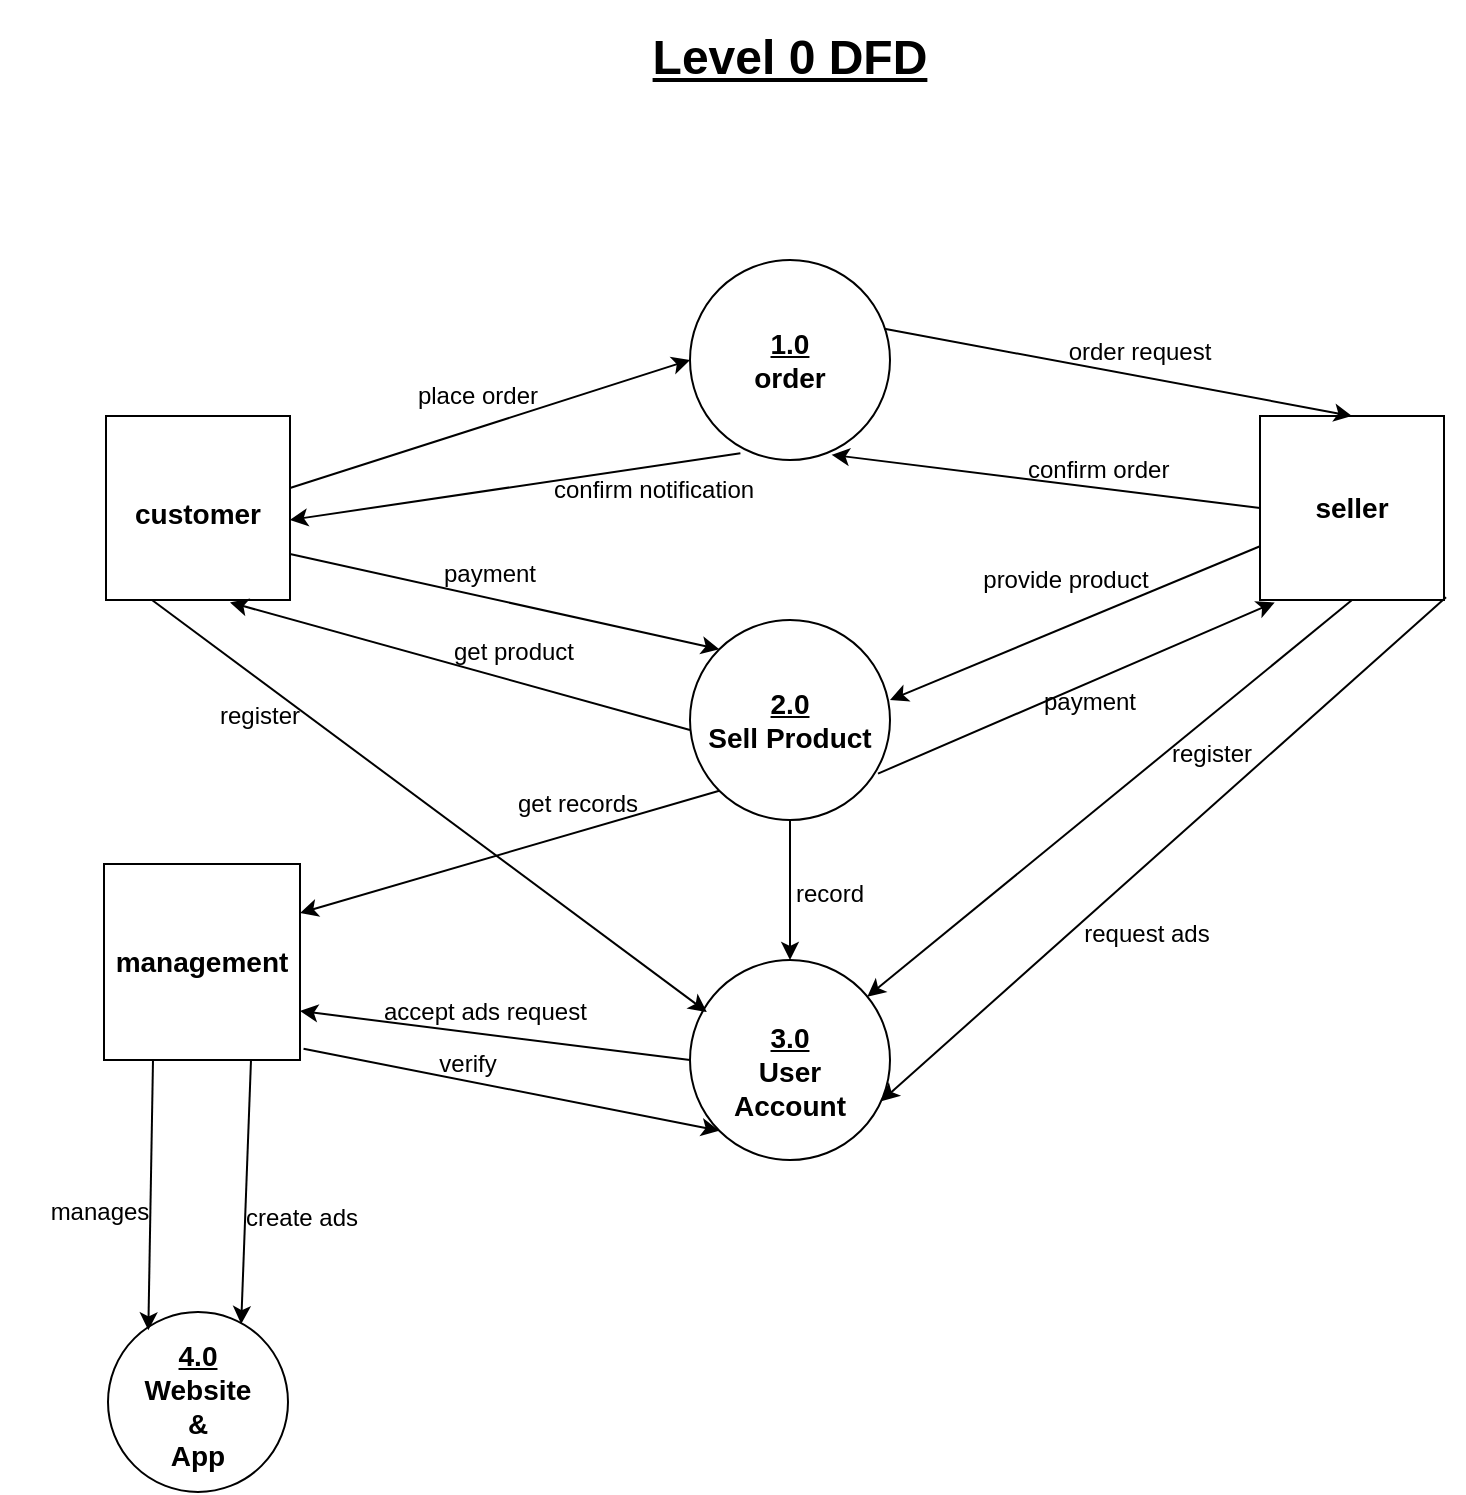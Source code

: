 <mxfile version="12.1.0" type="device" pages="1"><diagram id="vSMHzpUxQiMBycqLGMrU" name="Page-1"><mxGraphModel dx="1024" dy="485" grid="1" gridSize="10" guides="1" tooltips="1" connect="1" arrows="1" fold="1" page="1" pageScale="1" pageWidth="850" pageHeight="1100" math="0" shadow="0"><root><mxCell id="0"/><mxCell id="1" parent="0"/><mxCell id="girCKnIurXIWYL6q8AzR-1" value="" style="ellipse;whiteSpace=wrap;html=1;aspect=fixed;" parent="1" vertex="1"><mxGeometry x="360" y="180" width="100" height="100" as="geometry"/></mxCell><mxCell id="girCKnIurXIWYL6q8AzR-2" value="" style="ellipse;whiteSpace=wrap;html=1;aspect=fixed;" parent="1" vertex="1"><mxGeometry x="360" y="360" width="100" height="100" as="geometry"/></mxCell><mxCell id="girCKnIurXIWYL6q8AzR-3" value="" style="ellipse;whiteSpace=wrap;html=1;aspect=fixed;" parent="1" vertex="1"><mxGeometry x="360" y="530" width="100" height="100" as="geometry"/></mxCell><mxCell id="girCKnIurXIWYL6q8AzR-4" value="" style="whiteSpace=wrap;html=1;aspect=fixed;" parent="1" vertex="1"><mxGeometry x="68" y="258" width="92" height="92" as="geometry"/></mxCell><mxCell id="girCKnIurXIWYL6q8AzR-5" value="&lt;font style=&quot;font-size: 14px&quot;&gt;&lt;b&gt;seller&lt;/b&gt;&lt;/font&gt;" style="whiteSpace=wrap;html=1;aspect=fixed;direction=south;" parent="1" vertex="1"><mxGeometry x="645" y="258" width="92" height="92" as="geometry"/></mxCell><mxCell id="girCKnIurXIWYL6q8AzR-6" value="&lt;font style=&quot;font-size: 14px&quot;&gt;&lt;b&gt;management&lt;/b&gt;&lt;/font&gt;" style="whiteSpace=wrap;html=1;aspect=fixed;" parent="1" vertex="1"><mxGeometry x="67" y="482" width="98" height="98" as="geometry"/></mxCell><mxCell id="girCKnIurXIWYL6q8AzR-7" value="&lt;font style=&quot;font-size: 14px&quot;&gt;&lt;b&gt;customer&lt;/b&gt;&lt;/font&gt;" style="text;html=1;strokeColor=none;fillColor=none;align=center;verticalAlign=middle;whiteSpace=wrap;rounded=0;" parent="1" vertex="1"><mxGeometry x="54" y="297" width="120" height="20" as="geometry"/></mxCell><mxCell id="girCKnIurXIWYL6q8AzR-8" value="&lt;font style=&quot;font-size: 14px&quot;&gt;&lt;b&gt;&lt;u&gt;1.0&lt;/u&gt;&lt;br&gt;order&lt;/b&gt;&lt;/font&gt;" style="text;html=1;strokeColor=none;fillColor=none;align=center;verticalAlign=middle;whiteSpace=wrap;rounded=0;" parent="1" vertex="1"><mxGeometry x="370" y="220" width="80" height="20" as="geometry"/></mxCell><mxCell id="girCKnIurXIWYL6q8AzR-9" value="&lt;b&gt;&lt;font style=&quot;font-size: 14px&quot;&gt;&lt;u&gt;2.0&lt;/u&gt;&lt;br&gt;Sell Product&lt;/font&gt;&lt;/b&gt;" style="text;html=1;strokeColor=none;fillColor=none;align=center;verticalAlign=middle;whiteSpace=wrap;rounded=0;" parent="1" vertex="1"><mxGeometry x="360" y="400" width="100" height="20" as="geometry"/></mxCell><mxCell id="girCKnIurXIWYL6q8AzR-11" value="" style="endArrow=classic;html=1;entryX=0;entryY=0.5;entryDx=0;entryDy=0;" parent="1" target="girCKnIurXIWYL6q8AzR-1" edge="1"><mxGeometry width="50" height="50" relative="1" as="geometry"><mxPoint x="160" y="294" as="sourcePoint"/><mxPoint x="224" y="272" as="targetPoint"/></mxGeometry></mxCell><mxCell id="girCKnIurXIWYL6q8AzR-12" value="place order" style="text;html=1;strokeColor=none;fillColor=none;align=center;verticalAlign=middle;whiteSpace=wrap;rounded=0;" parent="1" vertex="1"><mxGeometry x="184" y="238" width="140" height="20" as="geometry"/></mxCell><mxCell id="girCKnIurXIWYL6q8AzR-15" value="" style="endArrow=classic;html=1;entryX=0;entryY=0.5;entryDx=0;entryDy=0;exitX=0.972;exitY=0.344;exitDx=0;exitDy=0;exitPerimeter=0;" parent="1" source="girCKnIurXIWYL6q8AzR-1" target="girCKnIurXIWYL6q8AzR-5" edge="1"><mxGeometry width="50" height="50" relative="1" as="geometry"><mxPoint x="462" y="218" as="sourcePoint"/><mxPoint x="610" y="223" as="targetPoint"/></mxGeometry></mxCell><mxCell id="girCKnIurXIWYL6q8AzR-18" value="order request" style="text;html=1;strokeColor=none;fillColor=none;align=center;verticalAlign=middle;whiteSpace=wrap;rounded=0;" parent="1" vertex="1"><mxGeometry x="525" y="216" width="120" height="20" as="geometry"/></mxCell><mxCell id="girCKnIurXIWYL6q8AzR-20" value="" style="endArrow=classic;html=1;" parent="1" source="girCKnIurXIWYL6q8AzR-5" edge="1"><mxGeometry width="50" height="50" relative="1" as="geometry"><mxPoint x="640" y="320" as="sourcePoint"/><mxPoint x="460" y="400" as="targetPoint"/></mxGeometry></mxCell><mxCell id="girCKnIurXIWYL6q8AzR-21" value="" style="endArrow=classic;html=1;entryX=0.674;entryY=1.013;entryDx=0;entryDy=0;entryPerimeter=0;exitX=0;exitY=0.75;exitDx=0;exitDy=0;" parent="1" source="girCKnIurXIWYL6q8AzR-9" target="girCKnIurXIWYL6q8AzR-4" edge="1"><mxGeometry width="50" height="50" relative="1" as="geometry"><mxPoint x="200" y="435" as="sourcePoint"/><mxPoint x="250" y="385" as="targetPoint"/></mxGeometry></mxCell><mxCell id="girCKnIurXIWYL6q8AzR-22" value="" style="endArrow=classic;html=1;entryX=1;entryY=0.25;entryDx=0;entryDy=0;exitX=0;exitY=1;exitDx=0;exitDy=0;" parent="1" source="girCKnIurXIWYL6q8AzR-2" target="girCKnIurXIWYL6q8AzR-6" edge="1"><mxGeometry width="50" height="50" relative="1" as="geometry"><mxPoint x="229" y="520" as="sourcePoint"/><mxPoint x="279" y="470" as="targetPoint"/></mxGeometry></mxCell><mxCell id="girCKnIurXIWYL6q8AzR-23" value="" style="endArrow=classic;html=1;exitX=0.25;exitY=1;exitDx=0;exitDy=0;entryX=0.084;entryY=0.26;entryDx=0;entryDy=0;entryPerimeter=0;" parent="1" source="girCKnIurXIWYL6q8AzR-4" target="girCKnIurXIWYL6q8AzR-3" edge="1"><mxGeometry width="50" height="50" relative="1" as="geometry"><mxPoint x="174" y="470" as="sourcePoint"/><mxPoint x="224" y="420" as="targetPoint"/></mxGeometry></mxCell><mxCell id="girCKnIurXIWYL6q8AzR-24" value="" style="endArrow=classic;html=1;exitX=1;exitY=0.5;exitDx=0;exitDy=0;" parent="1" source="girCKnIurXIWYL6q8AzR-5" target="girCKnIurXIWYL6q8AzR-3" edge="1"><mxGeometry width="50" height="50" relative="1" as="geometry"><mxPoint x="600" y="490" as="sourcePoint"/><mxPoint x="457" y="557" as="targetPoint"/></mxGeometry></mxCell><mxCell id="girCKnIurXIWYL6q8AzR-25" value="" style="endArrow=classic;html=1;exitX=1.018;exitY=0.943;exitDx=0;exitDy=0;entryX=0;entryY=1;entryDx=0;entryDy=0;exitPerimeter=0;" parent="1" source="girCKnIurXIWYL6q8AzR-6" target="girCKnIurXIWYL6q8AzR-3" edge="1"><mxGeometry width="50" height="50" relative="1" as="geometry"><mxPoint x="184" y="640" as="sourcePoint"/><mxPoint x="234" y="590" as="targetPoint"/></mxGeometry></mxCell><mxCell id="girCKnIurXIWYL6q8AzR-26" value="get product" style="text;html=1;strokeColor=none;fillColor=none;align=center;verticalAlign=middle;whiteSpace=wrap;rounded=0;" parent="1" vertex="1"><mxGeometry x="197" y="366" width="150" height="20" as="geometry"/></mxCell><mxCell id="girCKnIurXIWYL6q8AzR-28" value="provide product" style="text;html=1;strokeColor=none;fillColor=none;align=center;verticalAlign=middle;whiteSpace=wrap;rounded=0;" parent="1" vertex="1"><mxGeometry x="503" y="330" width="90" height="20" as="geometry"/></mxCell><mxCell id="girCKnIurXIWYL6q8AzR-29" value="get records" style="text;html=1;strokeColor=none;fillColor=none;align=center;verticalAlign=middle;whiteSpace=wrap;rounded=0;" parent="1" vertex="1"><mxGeometry x="249" y="442" width="110" height="20" as="geometry"/></mxCell><mxCell id="girCKnIurXIWYL6q8AzR-30" value="&lt;font style=&quot;font-size: 14px&quot;&gt;&lt;b&gt;&lt;u&gt;3.0&lt;/u&gt;&lt;br&gt;User Account&lt;/b&gt;&lt;/font&gt;" style="text;html=1;strokeColor=none;fillColor=none;align=center;verticalAlign=middle;whiteSpace=wrap;rounded=0;" parent="1" vertex="1"><mxGeometry x="370" y="576" width="80" height="20" as="geometry"/></mxCell><mxCell id="girCKnIurXIWYL6q8AzR-31" value="register" style="text;html=1;strokeColor=none;fillColor=none;align=center;verticalAlign=middle;whiteSpace=wrap;rounded=0;" parent="1" vertex="1"><mxGeometry x="85" y="398" width="120" height="20" as="geometry"/></mxCell><mxCell id="girCKnIurXIWYL6q8AzR-32" value="register" style="text;html=1;strokeColor=none;fillColor=none;align=center;verticalAlign=middle;whiteSpace=wrap;rounded=0;" parent="1" vertex="1"><mxGeometry x="556" y="417" width="130" height="20" as="geometry"/></mxCell><mxCell id="girCKnIurXIWYL6q8AzR-33" value="" style="endArrow=classic;html=1;exitX=1;exitY=0.75;exitDx=0;exitDy=0;entryX=0;entryY=0;entryDx=0;entryDy=0;" parent="1" source="girCKnIurXIWYL6q8AzR-4" target="girCKnIurXIWYL6q8AzR-2" edge="1"><mxGeometry width="50" height="50" relative="1" as="geometry"><mxPoint x="229" y="375" as="sourcePoint"/><mxPoint x="279" y="325" as="targetPoint"/></mxGeometry></mxCell><mxCell id="girCKnIurXIWYL6q8AzR-34" value="" style="endArrow=classic;html=1;exitX=0.94;exitY=0.768;exitDx=0;exitDy=0;exitPerimeter=0;entryX=1.013;entryY=0.92;entryDx=0;entryDy=0;entryPerimeter=0;" parent="1" source="girCKnIurXIWYL6q8AzR-2" target="girCKnIurXIWYL6q8AzR-5" edge="1"><mxGeometry width="50" height="50" relative="1" as="geometry"><mxPoint x="485" y="445" as="sourcePoint"/><mxPoint x="535" y="395" as="targetPoint"/></mxGeometry></mxCell><mxCell id="girCKnIurXIWYL6q8AzR-35" value="payment" style="text;html=1;strokeColor=none;fillColor=none;align=center;verticalAlign=middle;whiteSpace=wrap;rounded=0;" parent="1" vertex="1"><mxGeometry x="195" y="327" width="130" height="20" as="geometry"/></mxCell><mxCell id="girCKnIurXIWYL6q8AzR-36" value="payment" style="text;html=1;strokeColor=none;fillColor=none;align=center;verticalAlign=middle;whiteSpace=wrap;rounded=0;" parent="1" vertex="1"><mxGeometry x="510" y="391" width="100" height="20" as="geometry"/></mxCell><mxCell id="girCKnIurXIWYL6q8AzR-37" value="verify" style="text;html=1;strokeColor=none;fillColor=none;align=center;verticalAlign=middle;whiteSpace=wrap;rounded=0;" parent="1" vertex="1"><mxGeometry x="184" y="572" width="130" height="20" as="geometry"/></mxCell><mxCell id="girCKnIurXIWYL6q8AzR-38" value="" style="ellipse;whiteSpace=wrap;html=1;aspect=fixed;" parent="1" vertex="1"><mxGeometry x="69" y="706" width="90" height="90" as="geometry"/></mxCell><mxCell id="girCKnIurXIWYL6q8AzR-39" value="" style="endArrow=classic;html=1;entryX=0.224;entryY=0.102;entryDx=0;entryDy=0;entryPerimeter=0;exitX=0.25;exitY=1;exitDx=0;exitDy=0;" parent="1" source="girCKnIurXIWYL6q8AzR-6" target="girCKnIurXIWYL6q8AzR-38" edge="1"><mxGeometry width="50" height="50" relative="1" as="geometry"><mxPoint x="50" y="870" as="sourcePoint"/><mxPoint x="80" y="820" as="targetPoint"/></mxGeometry></mxCell><mxCell id="girCKnIurXIWYL6q8AzR-40" value="&lt;font style=&quot;font-size: 14px&quot;&gt;&lt;b&gt;&lt;u&gt;4.0&lt;/u&gt;&lt;br&gt;Website&lt;br&gt;&amp;amp;&lt;br&gt;App&lt;br&gt;&lt;/b&gt;&lt;/font&gt;" style="text;html=1;strokeColor=none;fillColor=none;align=center;verticalAlign=middle;whiteSpace=wrap;rounded=0;" parent="1" vertex="1"><mxGeometry x="94" y="743" width="40" height="20" as="geometry"/></mxCell><mxCell id="girCKnIurXIWYL6q8AzR-41" value="" style="endArrow=classic;html=1;exitX=0.75;exitY=1;exitDx=0;exitDy=0;entryX=0.74;entryY=0.067;entryDx=0;entryDy=0;entryPerimeter=0;" parent="1" source="girCKnIurXIWYL6q8AzR-6" target="girCKnIurXIWYL6q8AzR-38" edge="1"><mxGeometry width="50" height="50" relative="1" as="geometry"><mxPoint x="50" y="870" as="sourcePoint"/><mxPoint x="100" y="820" as="targetPoint"/></mxGeometry></mxCell><mxCell id="girCKnIurXIWYL6q8AzR-42" value="manages" style="text;html=1;strokeColor=none;fillColor=none;align=center;verticalAlign=middle;whiteSpace=wrap;rounded=0;" parent="1" vertex="1"><mxGeometry x="15" y="646" width="100" height="20" as="geometry"/></mxCell><mxCell id="girCKnIurXIWYL6q8AzR-43" value="create ads" style="text;html=1;strokeColor=none;fillColor=none;align=center;verticalAlign=middle;whiteSpace=wrap;rounded=0;" parent="1" vertex="1"><mxGeometry x="111" y="649" width="110" height="20" as="geometry"/></mxCell><mxCell id="girCKnIurXIWYL6q8AzR-44" value="&lt;font style=&quot;font-size: 24px&quot;&gt;&lt;b&gt;&lt;u&gt;Level 0 DFD&lt;/u&gt;&lt;/b&gt;&lt;/font&gt;" style="text;html=1;strokeColor=none;fillColor=none;align=center;verticalAlign=middle;whiteSpace=wrap;rounded=0;" parent="1" vertex="1"><mxGeometry x="325" y="50" width="170" height="57" as="geometry"/></mxCell><mxCell id="FqxFjfdxRbHEu_6Kaz6L-3" value="" style="endArrow=classic;html=1;entryX=1.07;entryY=1.23;entryDx=0;entryDy=0;entryPerimeter=0;exitX=0.985;exitY=-0.011;exitDx=0;exitDy=0;exitPerimeter=0;" edge="1" parent="1" source="girCKnIurXIWYL6q8AzR-5" target="girCKnIurXIWYL6q8AzR-30"><mxGeometry width="50" height="50" relative="1" as="geometry"><mxPoint x="740" y="330" as="sourcePoint"/><mxPoint x="660" y="530" as="targetPoint"/></mxGeometry></mxCell><mxCell id="FqxFjfdxRbHEu_6Kaz6L-4" value="request ads" style="text;html=1;resizable=0;points=[];autosize=1;align=center;verticalAlign=top;spacingTop=-4;" vertex="1" parent="1"><mxGeometry x="548" y="507" width="80" height="20" as="geometry"/></mxCell><mxCell id="FqxFjfdxRbHEu_6Kaz6L-5" value="" style="endArrow=classic;html=1;exitX=0;exitY=0.5;exitDx=0;exitDy=0;entryX=1;entryY=0.75;entryDx=0;entryDy=0;" edge="1" parent="1" source="girCKnIurXIWYL6q8AzR-3" target="girCKnIurXIWYL6q8AzR-6"><mxGeometry width="50" height="50" relative="1" as="geometry"><mxPoint x="220" y="577" as="sourcePoint"/><mxPoint x="270" y="527" as="targetPoint"/></mxGeometry></mxCell><mxCell id="FqxFjfdxRbHEu_6Kaz6L-6" value="accept ads request" style="text;html=1;resizable=0;points=[];autosize=1;align=left;verticalAlign=top;spacingTop=-4;" vertex="1" parent="1"><mxGeometry x="205" y="546" width="120" height="20" as="geometry"/></mxCell><mxCell id="FqxFjfdxRbHEu_6Kaz6L-7" value="" style="endArrow=classic;html=1;entryX=0.708;entryY=0.974;entryDx=0;entryDy=0;entryPerimeter=0;exitX=0.5;exitY=1;exitDx=0;exitDy=0;" edge="1" parent="1" source="girCKnIurXIWYL6q8AzR-5" target="girCKnIurXIWYL6q8AzR-1"><mxGeometry width="50" height="50" relative="1" as="geometry"><mxPoint x="640" y="297" as="sourcePoint"/><mxPoint x="420" y="297" as="targetPoint"/></mxGeometry></mxCell><mxCell id="FqxFjfdxRbHEu_6Kaz6L-8" value="" style="endArrow=classic;html=1;entryX=0.883;entryY=0.65;entryDx=0;entryDy=0;entryPerimeter=0;exitX=0.252;exitY=0.966;exitDx=0;exitDy=0;exitPerimeter=0;" edge="1" parent="1" source="girCKnIurXIWYL6q8AzR-1" target="girCKnIurXIWYL6q8AzR-7"><mxGeometry width="50" height="50" relative="1" as="geometry"><mxPoint x="445" y="391" as="sourcePoint"/><mxPoint x="495" y="341" as="targetPoint"/></mxGeometry></mxCell><mxCell id="FqxFjfdxRbHEu_6Kaz6L-9" value="confirm order" style="text;html=1;resizable=0;points=[];autosize=1;align=left;verticalAlign=top;spacingTop=-4;" vertex="1" parent="1"><mxGeometry x="527" y="275" width="90" height="20" as="geometry"/></mxCell><mxCell id="FqxFjfdxRbHEu_6Kaz6L-12" value="confirm notification" style="text;html=1;resizable=0;points=[];autosize=1;align=left;verticalAlign=top;spacingTop=-4;" vertex="1" parent="1"><mxGeometry x="290" y="285" width="120" height="20" as="geometry"/></mxCell><mxCell id="FqxFjfdxRbHEu_6Kaz6L-13" value="" style="endArrow=classic;html=1;exitX=0.5;exitY=1;exitDx=0;exitDy=0;entryX=0.5;entryY=0;entryDx=0;entryDy=0;" edge="1" parent="1" source="girCKnIurXIWYL6q8AzR-2" target="girCKnIurXIWYL6q8AzR-3"><mxGeometry width="50" height="50" relative="1" as="geometry"><mxPoint x="385" y="517" as="sourcePoint"/><mxPoint x="435" y="467" as="targetPoint"/></mxGeometry></mxCell><mxCell id="FqxFjfdxRbHEu_6Kaz6L-14" value="record" style="text;html=1;resizable=0;points=[];autosize=1;align=left;verticalAlign=top;spacingTop=-4;" vertex="1" parent="1"><mxGeometry x="411" y="487" width="50" height="20" as="geometry"/></mxCell></root></mxGraphModel></diagram></mxfile>